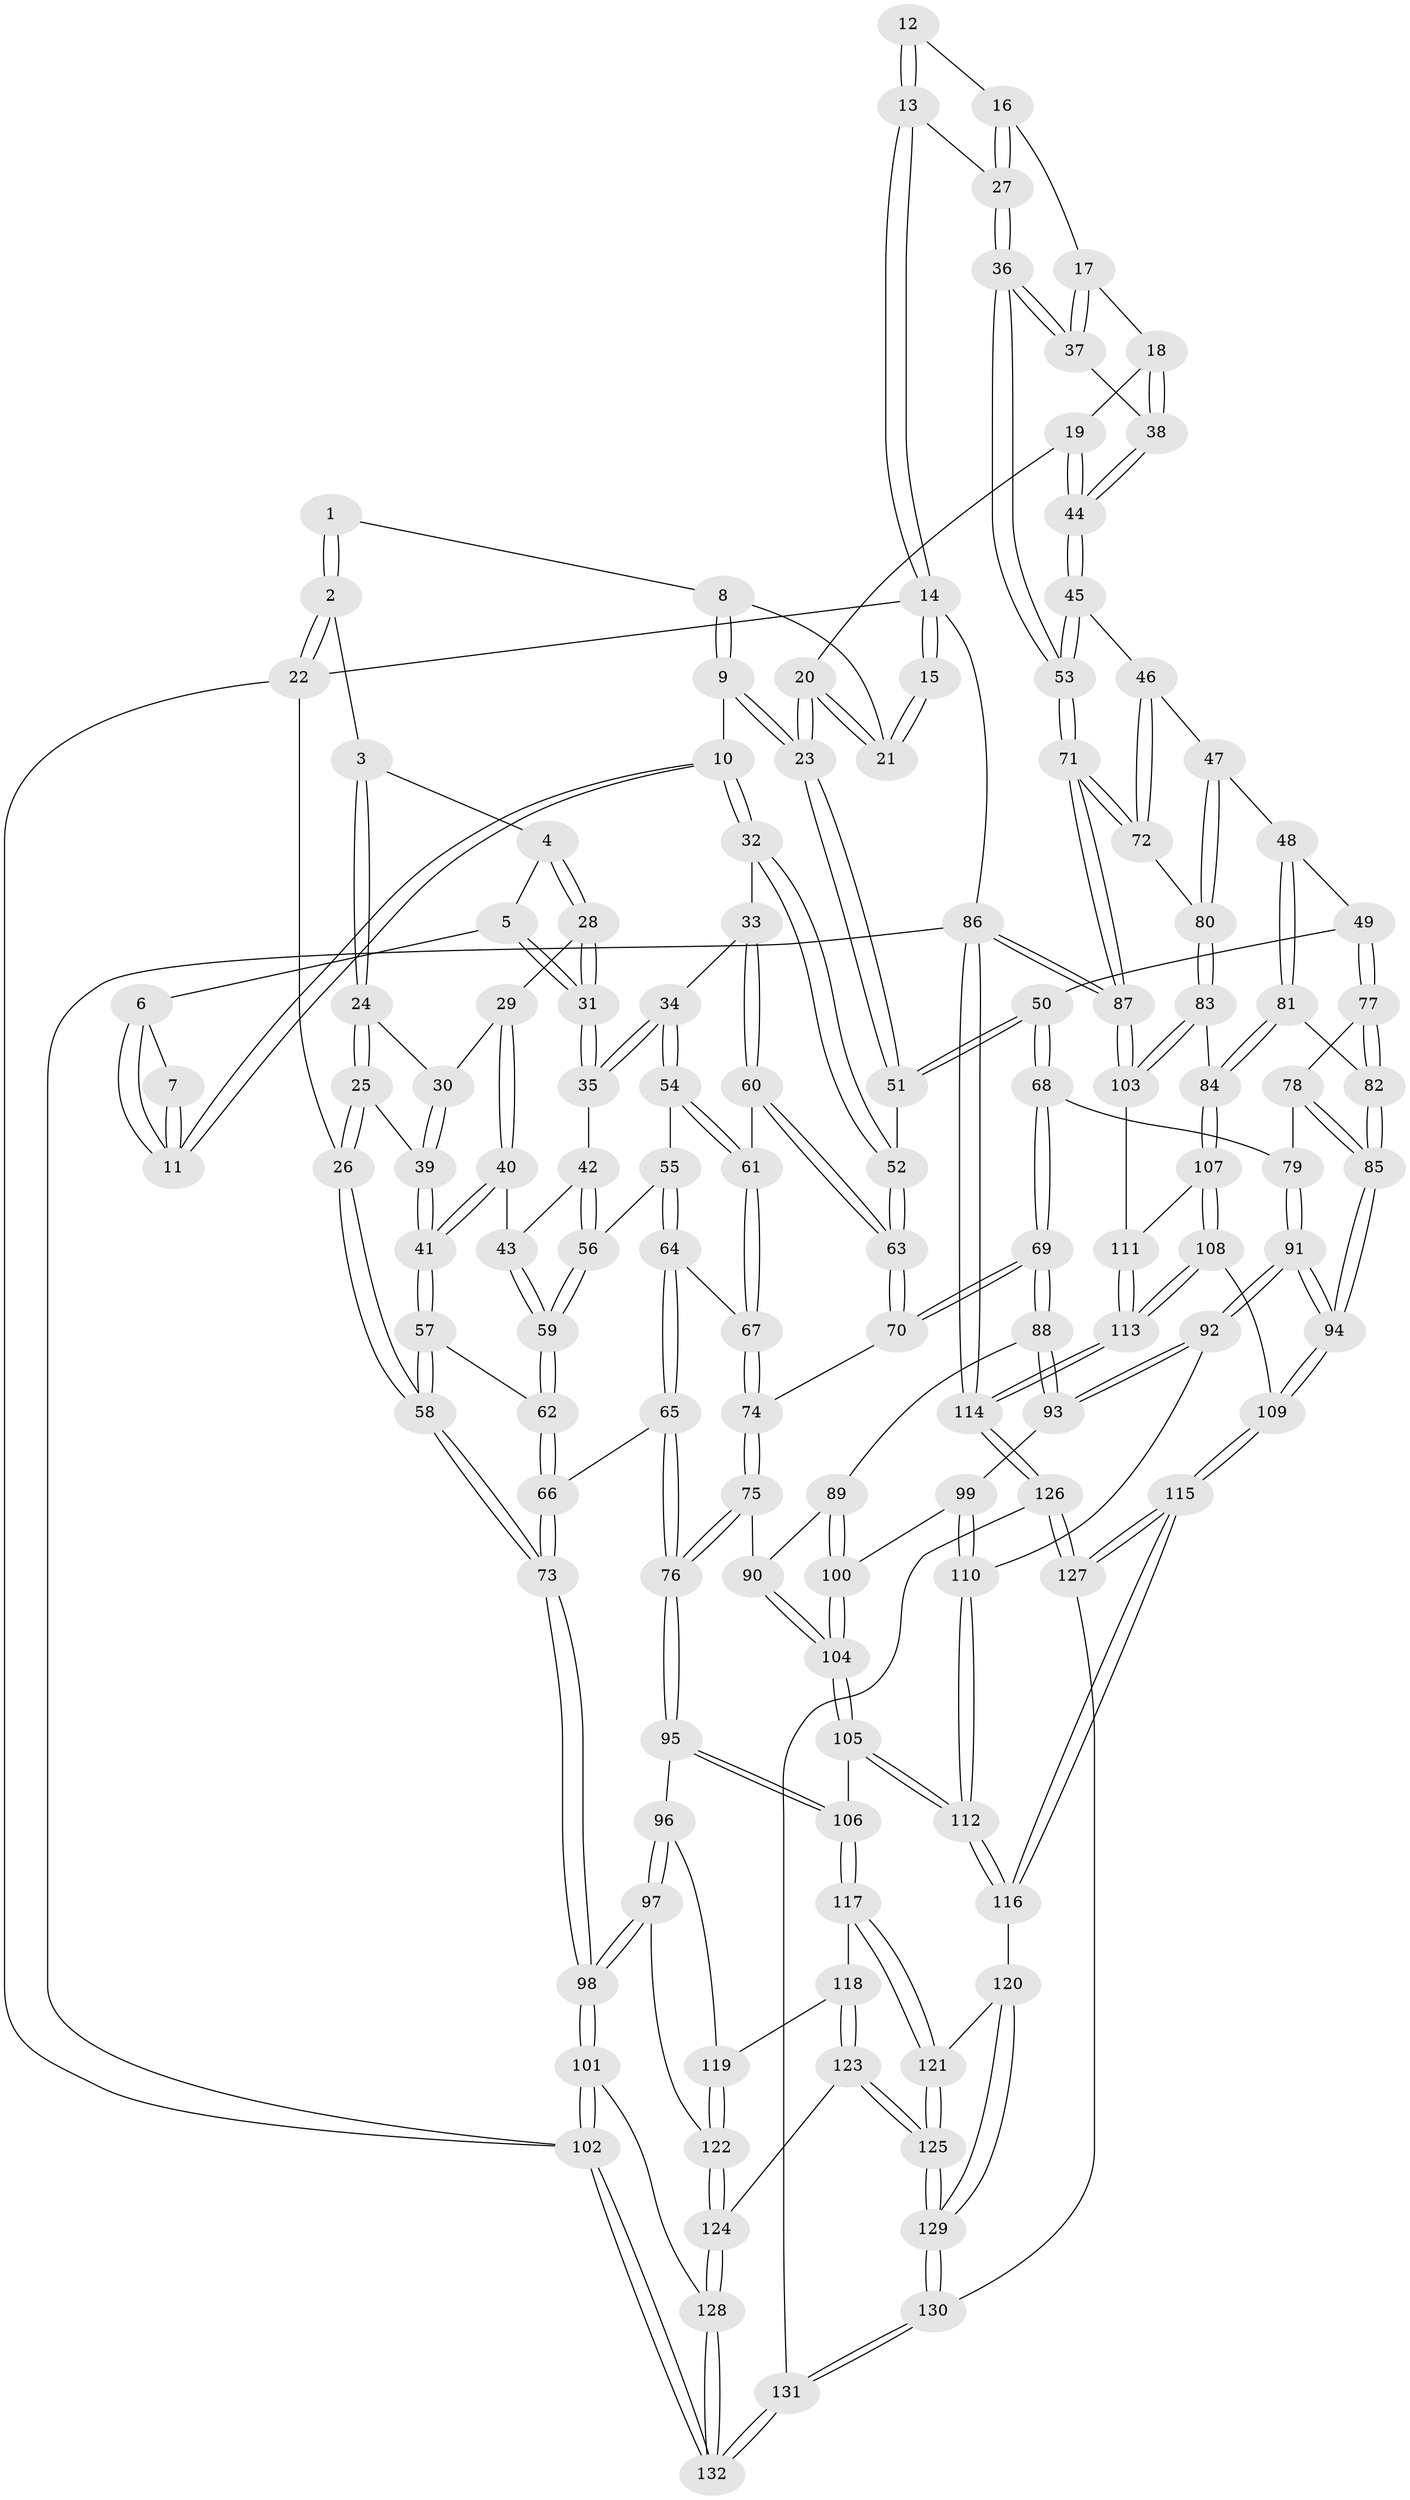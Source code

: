 // Generated by graph-tools (version 1.1) at 2025/00/03/09/25 05:00:40]
// undirected, 132 vertices, 327 edges
graph export_dot {
graph [start="1"]
  node [color=gray90,style=filled];
  1 [pos="+0.33161437634773944+0"];
  2 [pos="+0+0"];
  3 [pos="+0.09886359193353564+0"];
  4 [pos="+0.2113689468604835+0.10035305788745454"];
  5 [pos="+0.25040813276582924+0.11732736550360477"];
  6 [pos="+0.27910380040576477+0.09633238256253068"];
  7 [pos="+0.3234790478497579+0"];
  8 [pos="+0.6107669620526796+0"];
  9 [pos="+0.4718690600187621+0.11660201276399845"];
  10 [pos="+0.44096008567004613+0.15307564147130384"];
  11 [pos="+0.4115902980469485+0.13180960118598437"];
  12 [pos="+0.9423760503300276+0.04360574822679885"];
  13 [pos="+1+0.18371724427045386"];
  14 [pos="+1+0"];
  15 [pos="+0.7493097481000489+0"];
  16 [pos="+0.9210302504874024+0.11209462000814628"];
  17 [pos="+0.8844452214724534+0.1376581636275833"];
  18 [pos="+0.8410100186323574+0.13541493601823912"];
  19 [pos="+0.7529539756575573+0.11039029992311981"];
  20 [pos="+0.7345562427745531+0.09108423291438576"];
  21 [pos="+0.6944597497093541+0"];
  22 [pos="+0+0"];
  23 [pos="+0.6516519169181502+0.17854313023748195"];
  24 [pos="+0.08435007059262986+0.1280494298723619"];
  25 [pos="+0+0.2230807784442059"];
  26 [pos="+0+0.25409824632777617"];
  27 [pos="+1+0.23401136176537354"];
  28 [pos="+0.14478152059235444+0.19119408393025508"];
  29 [pos="+0.1279440692805457+0.19402745751635983"];
  30 [pos="+0.11892311333520225+0.1854693532355464"];
  31 [pos="+0.2700553031604957+0.23001265365168358"];
  32 [pos="+0.4298933804168685+0.22719813971259414"];
  33 [pos="+0.35910273651148605+0.24372638667319207"];
  34 [pos="+0.27917815326067325+0.23905005807827984"];
  35 [pos="+0.27325439531888873+0.23539509547304285"];
  36 [pos="+1+0.282049457377509"];
  37 [pos="+0.9591215415304616+0.2204308822055057"];
  38 [pos="+0.889562197478502+0.23912424666615106"];
  39 [pos="+0.007760475328711164+0.2370259577876881"];
  40 [pos="+0.11445489222748491+0.28259149397112165"];
  41 [pos="+0.10930054895566668+0.2859544672381506"];
  42 [pos="+0.18018104199914292+0.28518004343323056"];
  43 [pos="+0.16372365463914362+0.2896450816237086"];
  44 [pos="+0.8071474574919225+0.3058580224219402"];
  45 [pos="+0.8060174426456812+0.3143633995213803"];
  46 [pos="+0.7925599288810217+0.33795096550855425"];
  47 [pos="+0.7658706947760044+0.3646932267608029"];
  48 [pos="+0.7580638047759798+0.37112763432681956"];
  49 [pos="+0.6914516655085574+0.36750744356403914"];
  50 [pos="+0.6065469052431632+0.3188985597390255"];
  51 [pos="+0.5971734232579383+0.30064550128732576"];
  52 [pos="+0.44785328600165997+0.24677760888874284"];
  53 [pos="+1+0.3286136421044427"];
  54 [pos="+0.27027624931201577+0.29085503720318023"];
  55 [pos="+0.22388411682678078+0.35733537583668845"];
  56 [pos="+0.22322047067345066+0.3572159223332822"];
  57 [pos="+0.08306891293390496+0.3567951482357884"];
  58 [pos="+0+0.47198679044692105"];
  59 [pos="+0.18075250165688483+0.3627764658285428"];
  60 [pos="+0.33129845300834493+0.40405123926139835"];
  61 [pos="+0.3046283688971003+0.4058242137928683"];
  62 [pos="+0.1434246260473041+0.40249564541240845"];
  63 [pos="+0.4161219072607305+0.4382798648476123"];
  64 [pos="+0.2604563898344014+0.4188292698497286"];
  65 [pos="+0.1783817590117234+0.4743879580146034"];
  66 [pos="+0.16447594066068424+0.4608941676956489"];
  67 [pos="+0.28122674754813337+0.4177534865834252"];
  68 [pos="+0.521007958768744+0.44221218135016693"];
  69 [pos="+0.43036622979819195+0.45632376385846124"];
  70 [pos="+0.4223287566999902+0.44815523367696586"];
  71 [pos="+1+0.39570586213390696"];
  72 [pos="+1+0.44779583859865435"];
  73 [pos="+0+0.48343882460169674"];
  74 [pos="+0.300818756545542+0.5065564284549338"];
  75 [pos="+0.29222964582909244+0.5287234268626101"];
  76 [pos="+0.1868224710873299+0.5586330789691171"];
  77 [pos="+0.6531007463874542+0.4655939368921706"];
  78 [pos="+0.6394372918616+0.48235116242742"];
  79 [pos="+0.5691352836575881+0.4995455419546726"];
  80 [pos="+0.9666768688027384+0.47748444952499575"];
  81 [pos="+0.7981999320046315+0.5034150746882541"];
  82 [pos="+0.7395472889476515+0.5397771992465685"];
  83 [pos="+0.919424409203771+0.5133326481332201"];
  84 [pos="+0.8554093535868668+0.538092602017788"];
  85 [pos="+0.6791340170464394+0.6033026383028036"];
  86 [pos="+1+1"];
  87 [pos="+1+0.6823421965301478"];
  88 [pos="+0.42898102582643227+0.47708664882639806"];
  89 [pos="+0.42452779967705284+0.4830991308925472"];
  90 [pos="+0.32465588376633314+0.5506285810145445"];
  91 [pos="+0.5609610588708103+0.6323752471746354"];
  92 [pos="+0.557087660410835+0.6321095578127952"];
  93 [pos="+0.4691192366284784+0.5524814752546499"];
  94 [pos="+0.6432984738529425+0.6832526445966923"];
  95 [pos="+0.16904003429386047+0.6044461800775679"];
  96 [pos="+0.11479198411830836+0.6337402982677078"];
  97 [pos="+0+0.6870942874173582"];
  98 [pos="+0+0.6682529527694739"];
  99 [pos="+0.42772707909616287+0.5894913303552947"];
  100 [pos="+0.37404720545715037+0.6109917907042288"];
  101 [pos="+0+0.8831275372314767"];
  102 [pos="+0+1"];
  103 [pos="+0.9866695841682156+0.6587476554013261"];
  104 [pos="+0.3578865470324144+0.6306531056897224"];
  105 [pos="+0.3460957095786808+0.6920621516306543"];
  106 [pos="+0.33169154150762364+0.6958965661262837"];
  107 [pos="+0.8504024991831826+0.6372035853127331"];
  108 [pos="+0.7170363928903623+0.7458595527633123"];
  109 [pos="+0.6746645487957147+0.7459419486241389"];
  110 [pos="+0.4921101016403916+0.6574764994243573"];
  111 [pos="+0.9253584633608022+0.6749158511164122"];
  112 [pos="+0.3890600516472279+0.708113396354336"];
  113 [pos="+0.9083302353399864+0.8601547155110544"];
  114 [pos="+1+1"];
  115 [pos="+0.5834492343901942+0.9008565209437708"];
  116 [pos="+0.47788931341689833+0.8608904697828125"];
  117 [pos="+0.29294022251935636+0.7578361905392763"];
  118 [pos="+0.2851842553270243+0.7633338819949748"];
  119 [pos="+0.2081748566916367+0.7755433686655377"];
  120 [pos="+0.4421842027053391+0.8726206045162265"];
  121 [pos="+0.32534265571004184+0.8246465566848058"];
  122 [pos="+0.12956397864026395+0.8636085040897351"];
  123 [pos="+0.24137554833522504+0.9030004500958998"];
  124 [pos="+0.14706287264866416+0.8996776690580015"];
  125 [pos="+0.29941078056056997+0.9341824156908026"];
  126 [pos="+0.6613076650017493+1"];
  127 [pos="+0.5956512928593293+0.9603550409436781"];
  128 [pos="+0.12306955050625394+0.9671191181761566"];
  129 [pos="+0.3136173880490188+0.9472410056795271"];
  130 [pos="+0.3170443129165903+0.9946519185585295"];
  131 [pos="+0.29898956358669476+1"];
  132 [pos="+0.13357333219666712+1"];
  1 -- 2;
  1 -- 2;
  1 -- 8;
  2 -- 3;
  2 -- 22;
  2 -- 22;
  3 -- 4;
  3 -- 24;
  3 -- 24;
  4 -- 5;
  4 -- 28;
  4 -- 28;
  5 -- 6;
  5 -- 31;
  5 -- 31;
  6 -- 7;
  6 -- 11;
  6 -- 11;
  7 -- 11;
  7 -- 11;
  8 -- 9;
  8 -- 9;
  8 -- 21;
  9 -- 10;
  9 -- 23;
  9 -- 23;
  10 -- 11;
  10 -- 11;
  10 -- 32;
  10 -- 32;
  12 -- 13;
  12 -- 13;
  12 -- 16;
  13 -- 14;
  13 -- 14;
  13 -- 27;
  14 -- 15;
  14 -- 15;
  14 -- 22;
  14 -- 86;
  15 -- 21;
  15 -- 21;
  16 -- 17;
  16 -- 27;
  16 -- 27;
  17 -- 18;
  17 -- 37;
  17 -- 37;
  18 -- 19;
  18 -- 38;
  18 -- 38;
  19 -- 20;
  19 -- 44;
  19 -- 44;
  20 -- 21;
  20 -- 21;
  20 -- 23;
  20 -- 23;
  22 -- 26;
  22 -- 102;
  23 -- 51;
  23 -- 51;
  24 -- 25;
  24 -- 25;
  24 -- 30;
  25 -- 26;
  25 -- 26;
  25 -- 39;
  26 -- 58;
  26 -- 58;
  27 -- 36;
  27 -- 36;
  28 -- 29;
  28 -- 31;
  28 -- 31;
  29 -- 30;
  29 -- 40;
  29 -- 40;
  30 -- 39;
  30 -- 39;
  31 -- 35;
  31 -- 35;
  32 -- 33;
  32 -- 52;
  32 -- 52;
  33 -- 34;
  33 -- 60;
  33 -- 60;
  34 -- 35;
  34 -- 35;
  34 -- 54;
  34 -- 54;
  35 -- 42;
  36 -- 37;
  36 -- 37;
  36 -- 53;
  36 -- 53;
  37 -- 38;
  38 -- 44;
  38 -- 44;
  39 -- 41;
  39 -- 41;
  40 -- 41;
  40 -- 41;
  40 -- 43;
  41 -- 57;
  41 -- 57;
  42 -- 43;
  42 -- 56;
  42 -- 56;
  43 -- 59;
  43 -- 59;
  44 -- 45;
  44 -- 45;
  45 -- 46;
  45 -- 53;
  45 -- 53;
  46 -- 47;
  46 -- 72;
  46 -- 72;
  47 -- 48;
  47 -- 80;
  47 -- 80;
  48 -- 49;
  48 -- 81;
  48 -- 81;
  49 -- 50;
  49 -- 77;
  49 -- 77;
  50 -- 51;
  50 -- 51;
  50 -- 68;
  50 -- 68;
  51 -- 52;
  52 -- 63;
  52 -- 63;
  53 -- 71;
  53 -- 71;
  54 -- 55;
  54 -- 61;
  54 -- 61;
  55 -- 56;
  55 -- 64;
  55 -- 64;
  56 -- 59;
  56 -- 59;
  57 -- 58;
  57 -- 58;
  57 -- 62;
  58 -- 73;
  58 -- 73;
  59 -- 62;
  59 -- 62;
  60 -- 61;
  60 -- 63;
  60 -- 63;
  61 -- 67;
  61 -- 67;
  62 -- 66;
  62 -- 66;
  63 -- 70;
  63 -- 70;
  64 -- 65;
  64 -- 65;
  64 -- 67;
  65 -- 66;
  65 -- 76;
  65 -- 76;
  66 -- 73;
  66 -- 73;
  67 -- 74;
  67 -- 74;
  68 -- 69;
  68 -- 69;
  68 -- 79;
  69 -- 70;
  69 -- 70;
  69 -- 88;
  69 -- 88;
  70 -- 74;
  71 -- 72;
  71 -- 72;
  71 -- 87;
  71 -- 87;
  72 -- 80;
  73 -- 98;
  73 -- 98;
  74 -- 75;
  74 -- 75;
  75 -- 76;
  75 -- 76;
  75 -- 90;
  76 -- 95;
  76 -- 95;
  77 -- 78;
  77 -- 82;
  77 -- 82;
  78 -- 79;
  78 -- 85;
  78 -- 85;
  79 -- 91;
  79 -- 91;
  80 -- 83;
  80 -- 83;
  81 -- 82;
  81 -- 84;
  81 -- 84;
  82 -- 85;
  82 -- 85;
  83 -- 84;
  83 -- 103;
  83 -- 103;
  84 -- 107;
  84 -- 107;
  85 -- 94;
  85 -- 94;
  86 -- 87;
  86 -- 87;
  86 -- 114;
  86 -- 114;
  86 -- 102;
  87 -- 103;
  87 -- 103;
  88 -- 89;
  88 -- 93;
  88 -- 93;
  89 -- 90;
  89 -- 100;
  89 -- 100;
  90 -- 104;
  90 -- 104;
  91 -- 92;
  91 -- 92;
  91 -- 94;
  91 -- 94;
  92 -- 93;
  92 -- 93;
  92 -- 110;
  93 -- 99;
  94 -- 109;
  94 -- 109;
  95 -- 96;
  95 -- 106;
  95 -- 106;
  96 -- 97;
  96 -- 97;
  96 -- 119;
  97 -- 98;
  97 -- 98;
  97 -- 122;
  98 -- 101;
  98 -- 101;
  99 -- 100;
  99 -- 110;
  99 -- 110;
  100 -- 104;
  100 -- 104;
  101 -- 102;
  101 -- 102;
  101 -- 128;
  102 -- 132;
  102 -- 132;
  103 -- 111;
  104 -- 105;
  104 -- 105;
  105 -- 106;
  105 -- 112;
  105 -- 112;
  106 -- 117;
  106 -- 117;
  107 -- 108;
  107 -- 108;
  107 -- 111;
  108 -- 109;
  108 -- 113;
  108 -- 113;
  109 -- 115;
  109 -- 115;
  110 -- 112;
  110 -- 112;
  111 -- 113;
  111 -- 113;
  112 -- 116;
  112 -- 116;
  113 -- 114;
  113 -- 114;
  114 -- 126;
  114 -- 126;
  115 -- 116;
  115 -- 116;
  115 -- 127;
  115 -- 127;
  116 -- 120;
  117 -- 118;
  117 -- 121;
  117 -- 121;
  118 -- 119;
  118 -- 123;
  118 -- 123;
  119 -- 122;
  119 -- 122;
  120 -- 121;
  120 -- 129;
  120 -- 129;
  121 -- 125;
  121 -- 125;
  122 -- 124;
  122 -- 124;
  123 -- 124;
  123 -- 125;
  123 -- 125;
  124 -- 128;
  124 -- 128;
  125 -- 129;
  125 -- 129;
  126 -- 127;
  126 -- 127;
  126 -- 131;
  127 -- 130;
  128 -- 132;
  128 -- 132;
  129 -- 130;
  129 -- 130;
  130 -- 131;
  130 -- 131;
  131 -- 132;
  131 -- 132;
}

